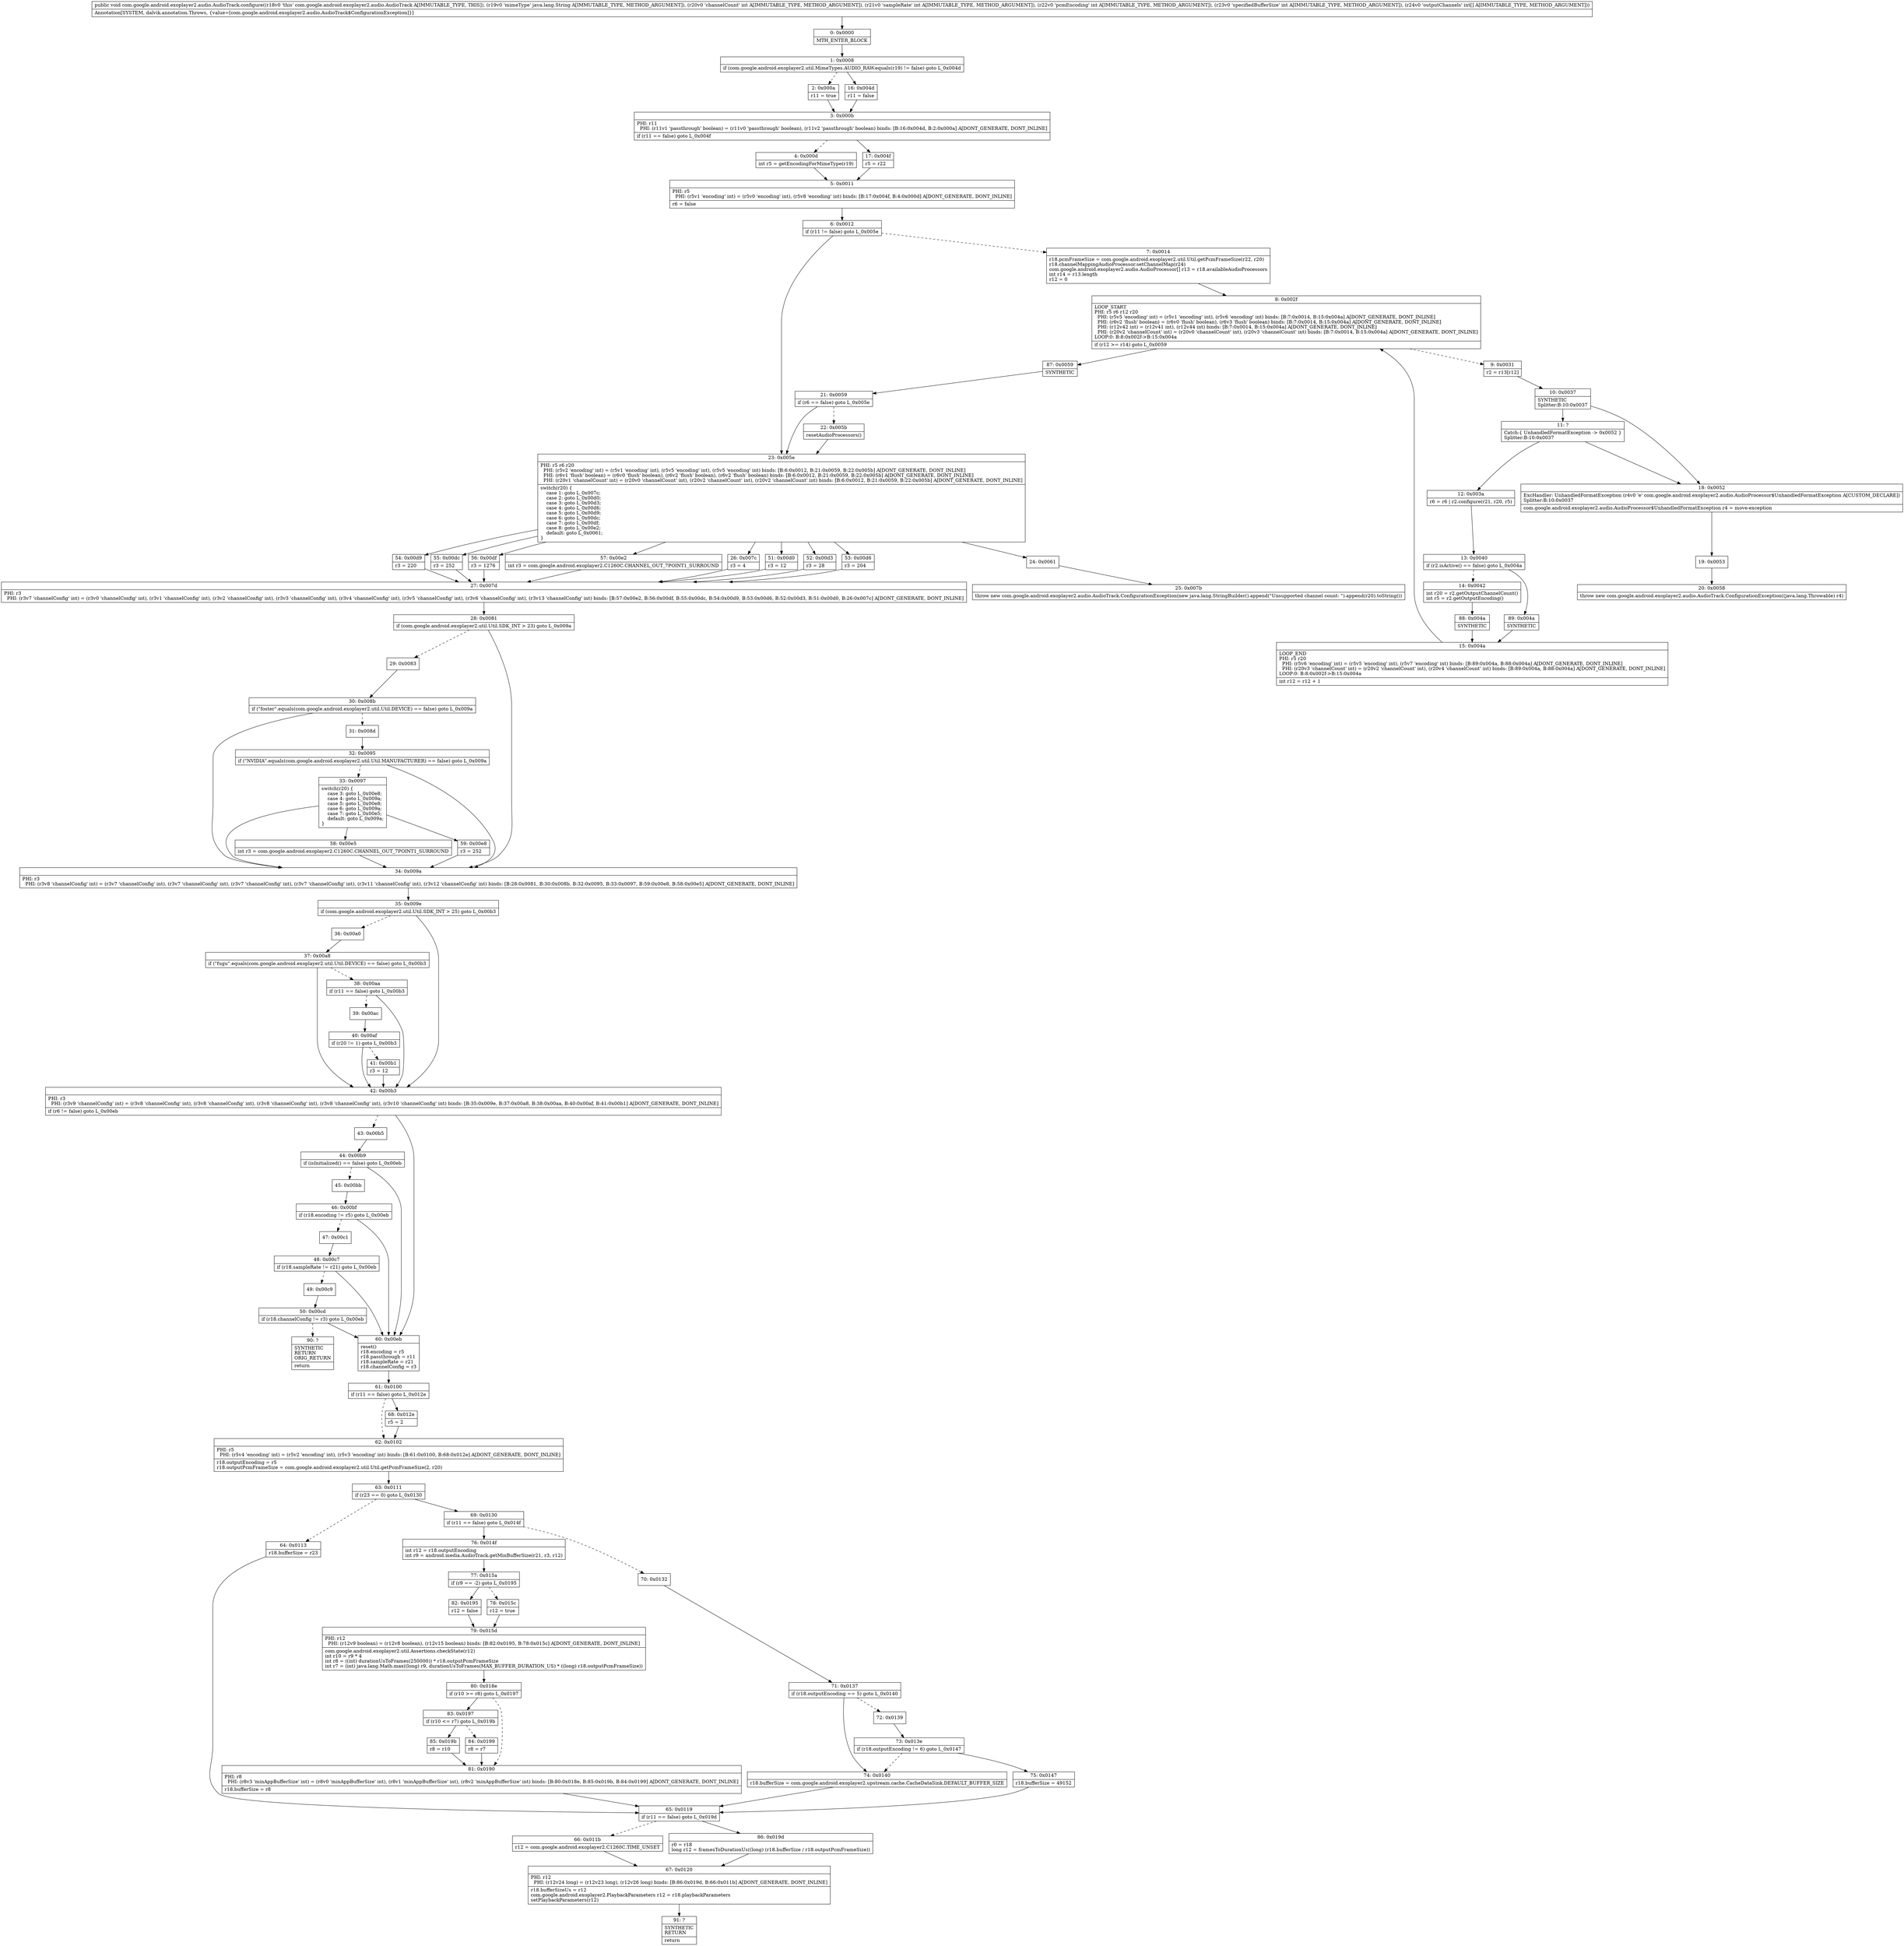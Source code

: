 digraph "CFG forcom.google.android.exoplayer2.audio.AudioTrack.configure(Ljava\/lang\/String;IIII[I)V" {
Node_0 [shape=record,label="{0\:\ 0x0000|MTH_ENTER_BLOCK\l}"];
Node_1 [shape=record,label="{1\:\ 0x0008|if (com.google.android.exoplayer2.util.MimeTypes.AUDIO_RAW.equals(r19) != false) goto L_0x004d\l}"];
Node_2 [shape=record,label="{2\:\ 0x000a|r11 = true\l}"];
Node_3 [shape=record,label="{3\:\ 0x000b|PHI: r11 \l  PHI: (r11v1 'passthrough' boolean) = (r11v0 'passthrough' boolean), (r11v2 'passthrough' boolean) binds: [B:16:0x004d, B:2:0x000a] A[DONT_GENERATE, DONT_INLINE]\l|if (r11 == false) goto L_0x004f\l}"];
Node_4 [shape=record,label="{4\:\ 0x000d|int r5 = getEncodingForMimeType(r19)\l}"];
Node_5 [shape=record,label="{5\:\ 0x0011|PHI: r5 \l  PHI: (r5v1 'encoding' int) = (r5v0 'encoding' int), (r5v8 'encoding' int) binds: [B:17:0x004f, B:4:0x000d] A[DONT_GENERATE, DONT_INLINE]\l|r6 = false\l}"];
Node_6 [shape=record,label="{6\:\ 0x0012|if (r11 != false) goto L_0x005e\l}"];
Node_7 [shape=record,label="{7\:\ 0x0014|r18.pcmFrameSize = com.google.android.exoplayer2.util.Util.getPcmFrameSize(r22, r20)\lr18.channelMappingAudioProcessor.setChannelMap(r24)\lcom.google.android.exoplayer2.audio.AudioProcessor[] r13 = r18.availableAudioProcessors\lint r14 = r13.length\lr12 = 0\l}"];
Node_8 [shape=record,label="{8\:\ 0x002f|LOOP_START\lPHI: r5 r6 r12 r20 \l  PHI: (r5v5 'encoding' int) = (r5v1 'encoding' int), (r5v6 'encoding' int) binds: [B:7:0x0014, B:15:0x004a] A[DONT_GENERATE, DONT_INLINE]\l  PHI: (r6v2 'flush' boolean) = (r6v0 'flush' boolean), (r6v3 'flush' boolean) binds: [B:7:0x0014, B:15:0x004a] A[DONT_GENERATE, DONT_INLINE]\l  PHI: (r12v42 int) = (r12v41 int), (r12v44 int) binds: [B:7:0x0014, B:15:0x004a] A[DONT_GENERATE, DONT_INLINE]\l  PHI: (r20v2 'channelCount' int) = (r20v0 'channelCount' int), (r20v3 'channelCount' int) binds: [B:7:0x0014, B:15:0x004a] A[DONT_GENERATE, DONT_INLINE]\lLOOP:0: B:8:0x002f\-\>B:15:0x004a\l|if (r12 \>= r14) goto L_0x0059\l}"];
Node_9 [shape=record,label="{9\:\ 0x0031|r2 = r13[r12]\l}"];
Node_10 [shape=record,label="{10\:\ 0x0037|SYNTHETIC\lSplitter:B:10:0x0037\l}"];
Node_11 [shape=record,label="{11\:\ ?|Catch:\{ UnhandledFormatException \-\> 0x0052 \}\lSplitter:B:10:0x0037\l}"];
Node_12 [shape=record,label="{12\:\ 0x003a|r6 = r6 \| r2.configure(r21, r20, r5)\l}"];
Node_13 [shape=record,label="{13\:\ 0x0040|if (r2.isActive() == false) goto L_0x004a\l}"];
Node_14 [shape=record,label="{14\:\ 0x0042|int r20 = r2.getOutputChannelCount()\lint r5 = r2.getOutputEncoding()\l}"];
Node_15 [shape=record,label="{15\:\ 0x004a|LOOP_END\lPHI: r5 r20 \l  PHI: (r5v6 'encoding' int) = (r5v5 'encoding' int), (r5v7 'encoding' int) binds: [B:89:0x004a, B:88:0x004a] A[DONT_GENERATE, DONT_INLINE]\l  PHI: (r20v3 'channelCount' int) = (r20v2 'channelCount' int), (r20v4 'channelCount' int) binds: [B:89:0x004a, B:88:0x004a] A[DONT_GENERATE, DONT_INLINE]\lLOOP:0: B:8:0x002f\-\>B:15:0x004a\l|int r12 = r12 + 1\l}"];
Node_16 [shape=record,label="{16\:\ 0x004d|r11 = false\l}"];
Node_17 [shape=record,label="{17\:\ 0x004f|r5 = r22\l}"];
Node_18 [shape=record,label="{18\:\ 0x0052|ExcHandler: UnhandledFormatException (r4v0 'e' com.google.android.exoplayer2.audio.AudioProcessor$UnhandledFormatException A[CUSTOM_DECLARE])\lSplitter:B:10:0x0037\l|com.google.android.exoplayer2.audio.AudioProcessor$UnhandledFormatException r4 = move\-exception\l}"];
Node_19 [shape=record,label="{19\:\ 0x0053}"];
Node_20 [shape=record,label="{20\:\ 0x0058|throw new com.google.android.exoplayer2.audio.AudioTrack.ConfigurationException((java.lang.Throwable) r4)\l}"];
Node_21 [shape=record,label="{21\:\ 0x0059|if (r6 == false) goto L_0x005e\l}"];
Node_22 [shape=record,label="{22\:\ 0x005b|resetAudioProcessors()\l}"];
Node_23 [shape=record,label="{23\:\ 0x005e|PHI: r5 r6 r20 \l  PHI: (r5v2 'encoding' int) = (r5v1 'encoding' int), (r5v5 'encoding' int), (r5v5 'encoding' int) binds: [B:6:0x0012, B:21:0x0059, B:22:0x005b] A[DONT_GENERATE, DONT_INLINE]\l  PHI: (r6v1 'flush' boolean) = (r6v0 'flush' boolean), (r6v2 'flush' boolean), (r6v2 'flush' boolean) binds: [B:6:0x0012, B:21:0x0059, B:22:0x005b] A[DONT_GENERATE, DONT_INLINE]\l  PHI: (r20v1 'channelCount' int) = (r20v0 'channelCount' int), (r20v2 'channelCount' int), (r20v2 'channelCount' int) binds: [B:6:0x0012, B:21:0x0059, B:22:0x005b] A[DONT_GENERATE, DONT_INLINE]\l|switch(r20) \{\l    case 1: goto L_0x007c;\l    case 2: goto L_0x00d0;\l    case 3: goto L_0x00d3;\l    case 4: goto L_0x00d6;\l    case 5: goto L_0x00d9;\l    case 6: goto L_0x00dc;\l    case 7: goto L_0x00df;\l    case 8: goto L_0x00e2;\l    default: goto L_0x0061;\l\}\l}"];
Node_24 [shape=record,label="{24\:\ 0x0061}"];
Node_25 [shape=record,label="{25\:\ 0x007b|throw new com.google.android.exoplayer2.audio.AudioTrack.ConfigurationException(new java.lang.StringBuilder().append(\"Unsupported channel count: \").append(r20).toString())\l}"];
Node_26 [shape=record,label="{26\:\ 0x007c|r3 = 4\l}"];
Node_27 [shape=record,label="{27\:\ 0x007d|PHI: r3 \l  PHI: (r3v7 'channelConfig' int) = (r3v0 'channelConfig' int), (r3v1 'channelConfig' int), (r3v2 'channelConfig' int), (r3v3 'channelConfig' int), (r3v4 'channelConfig' int), (r3v5 'channelConfig' int), (r3v6 'channelConfig' int), (r3v13 'channelConfig' int) binds: [B:57:0x00e2, B:56:0x00df, B:55:0x00dc, B:54:0x00d9, B:53:0x00d6, B:52:0x00d3, B:51:0x00d0, B:26:0x007c] A[DONT_GENERATE, DONT_INLINE]\l}"];
Node_28 [shape=record,label="{28\:\ 0x0081|if (com.google.android.exoplayer2.util.Util.SDK_INT \> 23) goto L_0x009a\l}"];
Node_29 [shape=record,label="{29\:\ 0x0083}"];
Node_30 [shape=record,label="{30\:\ 0x008b|if (\"foster\".equals(com.google.android.exoplayer2.util.Util.DEVICE) == false) goto L_0x009a\l}"];
Node_31 [shape=record,label="{31\:\ 0x008d}"];
Node_32 [shape=record,label="{32\:\ 0x0095|if (\"NVIDIA\".equals(com.google.android.exoplayer2.util.Util.MANUFACTURER) == false) goto L_0x009a\l}"];
Node_33 [shape=record,label="{33\:\ 0x0097|switch(r20) \{\l    case 3: goto L_0x00e8;\l    case 4: goto L_0x009a;\l    case 5: goto L_0x00e8;\l    case 6: goto L_0x009a;\l    case 7: goto L_0x00e5;\l    default: goto L_0x009a;\l\}\l}"];
Node_34 [shape=record,label="{34\:\ 0x009a|PHI: r3 \l  PHI: (r3v8 'channelConfig' int) = (r3v7 'channelConfig' int), (r3v7 'channelConfig' int), (r3v7 'channelConfig' int), (r3v7 'channelConfig' int), (r3v11 'channelConfig' int), (r3v12 'channelConfig' int) binds: [B:28:0x0081, B:30:0x008b, B:32:0x0095, B:33:0x0097, B:59:0x00e8, B:58:0x00e5] A[DONT_GENERATE, DONT_INLINE]\l}"];
Node_35 [shape=record,label="{35\:\ 0x009e|if (com.google.android.exoplayer2.util.Util.SDK_INT \> 25) goto L_0x00b3\l}"];
Node_36 [shape=record,label="{36\:\ 0x00a0}"];
Node_37 [shape=record,label="{37\:\ 0x00a8|if (\"fugu\".equals(com.google.android.exoplayer2.util.Util.DEVICE) == false) goto L_0x00b3\l}"];
Node_38 [shape=record,label="{38\:\ 0x00aa|if (r11 == false) goto L_0x00b3\l}"];
Node_39 [shape=record,label="{39\:\ 0x00ac}"];
Node_40 [shape=record,label="{40\:\ 0x00af|if (r20 != 1) goto L_0x00b3\l}"];
Node_41 [shape=record,label="{41\:\ 0x00b1|r3 = 12\l}"];
Node_42 [shape=record,label="{42\:\ 0x00b3|PHI: r3 \l  PHI: (r3v9 'channelConfig' int) = (r3v8 'channelConfig' int), (r3v8 'channelConfig' int), (r3v8 'channelConfig' int), (r3v8 'channelConfig' int), (r3v10 'channelConfig' int) binds: [B:35:0x009e, B:37:0x00a8, B:38:0x00aa, B:40:0x00af, B:41:0x00b1] A[DONT_GENERATE, DONT_INLINE]\l|if (r6 != false) goto L_0x00eb\l}"];
Node_43 [shape=record,label="{43\:\ 0x00b5}"];
Node_44 [shape=record,label="{44\:\ 0x00b9|if (isInitialized() == false) goto L_0x00eb\l}"];
Node_45 [shape=record,label="{45\:\ 0x00bb}"];
Node_46 [shape=record,label="{46\:\ 0x00bf|if (r18.encoding != r5) goto L_0x00eb\l}"];
Node_47 [shape=record,label="{47\:\ 0x00c1}"];
Node_48 [shape=record,label="{48\:\ 0x00c7|if (r18.sampleRate != r21) goto L_0x00eb\l}"];
Node_49 [shape=record,label="{49\:\ 0x00c9}"];
Node_50 [shape=record,label="{50\:\ 0x00cd|if (r18.channelConfig != r3) goto L_0x00eb\l}"];
Node_51 [shape=record,label="{51\:\ 0x00d0|r3 = 12\l}"];
Node_52 [shape=record,label="{52\:\ 0x00d3|r3 = 28\l}"];
Node_53 [shape=record,label="{53\:\ 0x00d6|r3 = 204\l}"];
Node_54 [shape=record,label="{54\:\ 0x00d9|r3 = 220\l}"];
Node_55 [shape=record,label="{55\:\ 0x00dc|r3 = 252\l}"];
Node_56 [shape=record,label="{56\:\ 0x00df|r3 = 1276\l}"];
Node_57 [shape=record,label="{57\:\ 0x00e2|int r3 = com.google.android.exoplayer2.C1260C.CHANNEL_OUT_7POINT1_SURROUND\l}"];
Node_58 [shape=record,label="{58\:\ 0x00e5|int r3 = com.google.android.exoplayer2.C1260C.CHANNEL_OUT_7POINT1_SURROUND\l}"];
Node_59 [shape=record,label="{59\:\ 0x00e8|r3 = 252\l}"];
Node_60 [shape=record,label="{60\:\ 0x00eb|reset()\lr18.encoding = r5\lr18.passthrough = r11\lr18.sampleRate = r21\lr18.channelConfig = r3\l}"];
Node_61 [shape=record,label="{61\:\ 0x0100|if (r11 == false) goto L_0x012e\l}"];
Node_62 [shape=record,label="{62\:\ 0x0102|PHI: r5 \l  PHI: (r5v4 'encoding' int) = (r5v2 'encoding' int), (r5v3 'encoding' int) binds: [B:61:0x0100, B:68:0x012e] A[DONT_GENERATE, DONT_INLINE]\l|r18.outputEncoding = r5\lr18.outputPcmFrameSize = com.google.android.exoplayer2.util.Util.getPcmFrameSize(2, r20)\l}"];
Node_63 [shape=record,label="{63\:\ 0x0111|if (r23 == 0) goto L_0x0130\l}"];
Node_64 [shape=record,label="{64\:\ 0x0113|r18.bufferSize = r23\l}"];
Node_65 [shape=record,label="{65\:\ 0x0119|if (r11 == false) goto L_0x019d\l}"];
Node_66 [shape=record,label="{66\:\ 0x011b|r12 = com.google.android.exoplayer2.C1260C.TIME_UNSET\l}"];
Node_67 [shape=record,label="{67\:\ 0x0120|PHI: r12 \l  PHI: (r12v24 long) = (r12v23 long), (r12v26 long) binds: [B:86:0x019d, B:66:0x011b] A[DONT_GENERATE, DONT_INLINE]\l|r18.bufferSizeUs = r12\lcom.google.android.exoplayer2.PlaybackParameters r12 = r18.playbackParameters\lsetPlaybackParameters(r12)\l}"];
Node_68 [shape=record,label="{68\:\ 0x012e|r5 = 2\l}"];
Node_69 [shape=record,label="{69\:\ 0x0130|if (r11 == false) goto L_0x014f\l}"];
Node_70 [shape=record,label="{70\:\ 0x0132}"];
Node_71 [shape=record,label="{71\:\ 0x0137|if (r18.outputEncoding == 5) goto L_0x0140\l}"];
Node_72 [shape=record,label="{72\:\ 0x0139}"];
Node_73 [shape=record,label="{73\:\ 0x013e|if (r18.outputEncoding != 6) goto L_0x0147\l}"];
Node_74 [shape=record,label="{74\:\ 0x0140|r18.bufferSize = com.google.android.exoplayer2.upstream.cache.CacheDataSink.DEFAULT_BUFFER_SIZE\l}"];
Node_75 [shape=record,label="{75\:\ 0x0147|r18.bufferSize = 49152\l}"];
Node_76 [shape=record,label="{76\:\ 0x014f|int r12 = r18.outputEncoding\lint r9 = android.media.AudioTrack.getMinBufferSize(r21, r3, r12)\l}"];
Node_77 [shape=record,label="{77\:\ 0x015a|if (r9 == \-2) goto L_0x0195\l}"];
Node_78 [shape=record,label="{78\:\ 0x015c|r12 = true\l}"];
Node_79 [shape=record,label="{79\:\ 0x015d|PHI: r12 \l  PHI: (r12v9 boolean) = (r12v8 boolean), (r12v15 boolean) binds: [B:82:0x0195, B:78:0x015c] A[DONT_GENERATE, DONT_INLINE]\l|com.google.android.exoplayer2.util.Assertions.checkState(r12)\lint r10 = r9 * 4\lint r8 = ((int) durationUsToFrames(250000)) * r18.outputPcmFrameSize\lint r7 = (int) java.lang.Math.max((long) r9, durationUsToFrames(MAX_BUFFER_DURATION_US) * ((long) r18.outputPcmFrameSize))\l}"];
Node_80 [shape=record,label="{80\:\ 0x018e|if (r10 \>= r8) goto L_0x0197\l}"];
Node_81 [shape=record,label="{81\:\ 0x0190|PHI: r8 \l  PHI: (r8v3 'minAppBufferSize' int) = (r8v0 'minAppBufferSize' int), (r8v1 'minAppBufferSize' int), (r8v2 'minAppBufferSize' int) binds: [B:80:0x018e, B:85:0x019b, B:84:0x0199] A[DONT_GENERATE, DONT_INLINE]\l|r18.bufferSize = r8\l}"];
Node_82 [shape=record,label="{82\:\ 0x0195|r12 = false\l}"];
Node_83 [shape=record,label="{83\:\ 0x0197|if (r10 \<= r7) goto L_0x019b\l}"];
Node_84 [shape=record,label="{84\:\ 0x0199|r8 = r7\l}"];
Node_85 [shape=record,label="{85\:\ 0x019b|r8 = r10\l}"];
Node_86 [shape=record,label="{86\:\ 0x019d|r0 = r18\llong r12 = framesToDurationUs((long) (r18.bufferSize \/ r18.outputPcmFrameSize))\l}"];
Node_87 [shape=record,label="{87\:\ 0x0059|SYNTHETIC\l}"];
Node_88 [shape=record,label="{88\:\ 0x004a|SYNTHETIC\l}"];
Node_89 [shape=record,label="{89\:\ 0x004a|SYNTHETIC\l}"];
Node_90 [shape=record,label="{90\:\ ?|SYNTHETIC\lRETURN\lORIG_RETURN\l|return\l}"];
Node_91 [shape=record,label="{91\:\ ?|SYNTHETIC\lRETURN\l|return\l}"];
MethodNode[shape=record,label="{public void com.google.android.exoplayer2.audio.AudioTrack.configure((r18v0 'this' com.google.android.exoplayer2.audio.AudioTrack A[IMMUTABLE_TYPE, THIS]), (r19v0 'mimeType' java.lang.String A[IMMUTABLE_TYPE, METHOD_ARGUMENT]), (r20v0 'channelCount' int A[IMMUTABLE_TYPE, METHOD_ARGUMENT]), (r21v0 'sampleRate' int A[IMMUTABLE_TYPE, METHOD_ARGUMENT]), (r22v0 'pcmEncoding' int A[IMMUTABLE_TYPE, METHOD_ARGUMENT]), (r23v0 'specifiedBufferSize' int A[IMMUTABLE_TYPE, METHOD_ARGUMENT]), (r24v0 'outputChannels' int[] A[IMMUTABLE_TYPE, METHOD_ARGUMENT]))  | Annotation[SYSTEM, dalvik.annotation.Throws, \{value=[com.google.android.exoplayer2.audio.AudioTrack$ConfigurationException]\}]\l}"];
MethodNode -> Node_0;
Node_0 -> Node_1;
Node_1 -> Node_2[style=dashed];
Node_1 -> Node_16;
Node_2 -> Node_3;
Node_3 -> Node_4[style=dashed];
Node_3 -> Node_17;
Node_4 -> Node_5;
Node_5 -> Node_6;
Node_6 -> Node_7[style=dashed];
Node_6 -> Node_23;
Node_7 -> Node_8;
Node_8 -> Node_9[style=dashed];
Node_8 -> Node_87;
Node_9 -> Node_10;
Node_10 -> Node_11;
Node_10 -> Node_18;
Node_11 -> Node_12;
Node_11 -> Node_18;
Node_12 -> Node_13;
Node_13 -> Node_14[style=dashed];
Node_13 -> Node_89;
Node_14 -> Node_88;
Node_15 -> Node_8;
Node_16 -> Node_3;
Node_17 -> Node_5;
Node_18 -> Node_19;
Node_19 -> Node_20;
Node_21 -> Node_22[style=dashed];
Node_21 -> Node_23;
Node_22 -> Node_23;
Node_23 -> Node_24;
Node_23 -> Node_26;
Node_23 -> Node_51;
Node_23 -> Node_52;
Node_23 -> Node_53;
Node_23 -> Node_54;
Node_23 -> Node_55;
Node_23 -> Node_56;
Node_23 -> Node_57;
Node_24 -> Node_25;
Node_26 -> Node_27;
Node_27 -> Node_28;
Node_28 -> Node_29[style=dashed];
Node_28 -> Node_34;
Node_29 -> Node_30;
Node_30 -> Node_31[style=dashed];
Node_30 -> Node_34;
Node_31 -> Node_32;
Node_32 -> Node_33[style=dashed];
Node_32 -> Node_34;
Node_33 -> Node_34;
Node_33 -> Node_58;
Node_33 -> Node_59;
Node_34 -> Node_35;
Node_35 -> Node_36[style=dashed];
Node_35 -> Node_42;
Node_36 -> Node_37;
Node_37 -> Node_38[style=dashed];
Node_37 -> Node_42;
Node_38 -> Node_39[style=dashed];
Node_38 -> Node_42;
Node_39 -> Node_40;
Node_40 -> Node_41[style=dashed];
Node_40 -> Node_42;
Node_41 -> Node_42;
Node_42 -> Node_43[style=dashed];
Node_42 -> Node_60;
Node_43 -> Node_44;
Node_44 -> Node_45[style=dashed];
Node_44 -> Node_60;
Node_45 -> Node_46;
Node_46 -> Node_47[style=dashed];
Node_46 -> Node_60;
Node_47 -> Node_48;
Node_48 -> Node_49[style=dashed];
Node_48 -> Node_60;
Node_49 -> Node_50;
Node_50 -> Node_60;
Node_50 -> Node_90[style=dashed];
Node_51 -> Node_27;
Node_52 -> Node_27;
Node_53 -> Node_27;
Node_54 -> Node_27;
Node_55 -> Node_27;
Node_56 -> Node_27;
Node_57 -> Node_27;
Node_58 -> Node_34;
Node_59 -> Node_34;
Node_60 -> Node_61;
Node_61 -> Node_62[style=dashed];
Node_61 -> Node_68;
Node_62 -> Node_63;
Node_63 -> Node_64[style=dashed];
Node_63 -> Node_69;
Node_64 -> Node_65;
Node_65 -> Node_66[style=dashed];
Node_65 -> Node_86;
Node_66 -> Node_67;
Node_67 -> Node_91;
Node_68 -> Node_62;
Node_69 -> Node_70[style=dashed];
Node_69 -> Node_76;
Node_70 -> Node_71;
Node_71 -> Node_72[style=dashed];
Node_71 -> Node_74;
Node_72 -> Node_73;
Node_73 -> Node_74[style=dashed];
Node_73 -> Node_75;
Node_74 -> Node_65;
Node_75 -> Node_65;
Node_76 -> Node_77;
Node_77 -> Node_78[style=dashed];
Node_77 -> Node_82;
Node_78 -> Node_79;
Node_79 -> Node_80;
Node_80 -> Node_81[style=dashed];
Node_80 -> Node_83;
Node_81 -> Node_65;
Node_82 -> Node_79;
Node_83 -> Node_84[style=dashed];
Node_83 -> Node_85;
Node_84 -> Node_81;
Node_85 -> Node_81;
Node_86 -> Node_67;
Node_87 -> Node_21;
Node_88 -> Node_15;
Node_89 -> Node_15;
}

